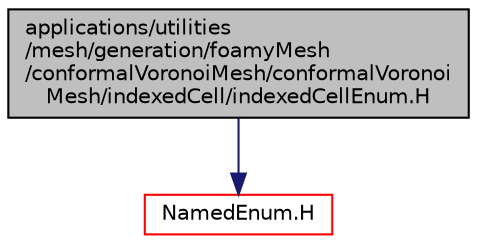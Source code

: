 digraph "applications/utilities/mesh/generation/foamyMesh/conformalVoronoiMesh/conformalVoronoiMesh/indexedCell/indexedCellEnum.H"
{
  bgcolor="transparent";
  edge [fontname="Helvetica",fontsize="10",labelfontname="Helvetica",labelfontsize="10"];
  node [fontname="Helvetica",fontsize="10",shape=record];
  Node1 [label="applications/utilities\l/mesh/generation/foamyMesh\l/conformalVoronoiMesh/conformalVoronoi\lMesh/indexedCell/indexedCellEnum.H",height=0.2,width=0.4,color="black", fillcolor="grey75", style="filled", fontcolor="black"];
  Node1 -> Node2 [color="midnightblue",fontsize="10",style="solid",fontname="Helvetica"];
  Node2 [label="NamedEnum.H",height=0.2,width=0.4,color="red",URL="$a07792.html"];
}

